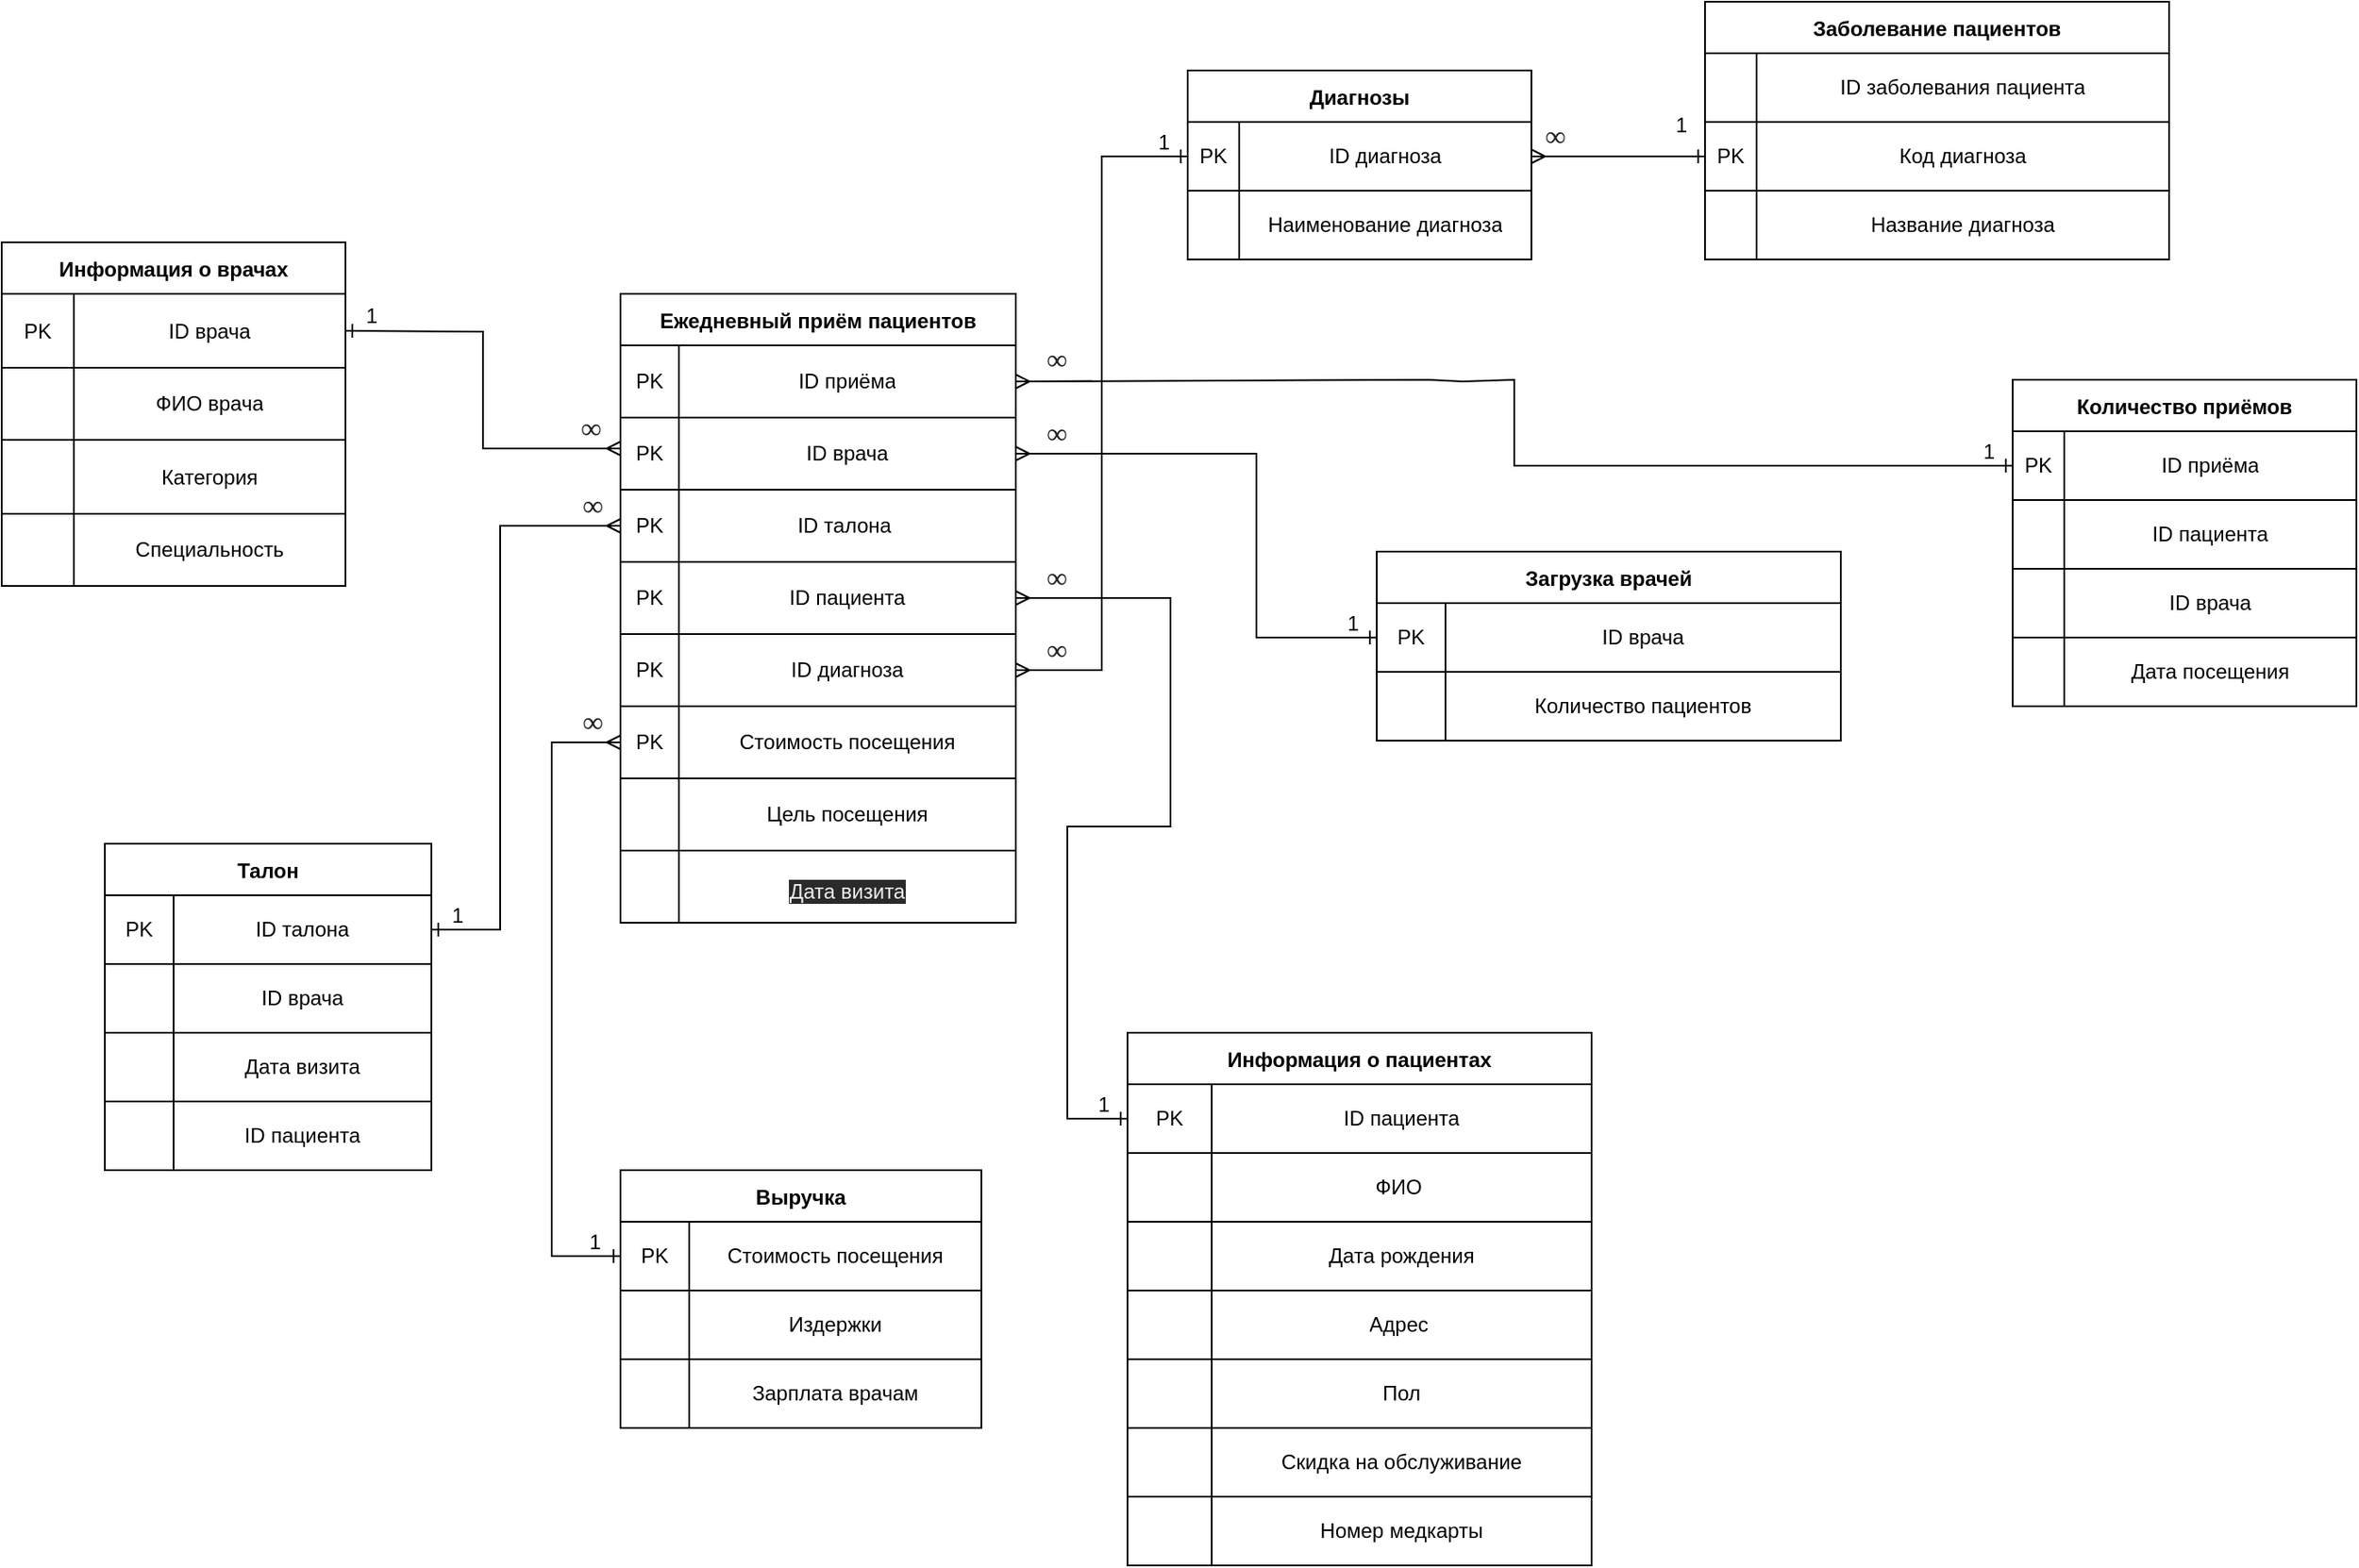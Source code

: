 <mxfile version="20.5.1" type="device"><diagram id="HoTI5J-wvaJgoBWVve1I" name="Страница 1"><mxGraphModel dx="1497" dy="836" grid="1" gridSize="10" guides="1" tooltips="1" connect="1" arrows="1" fold="1" page="1" pageScale="1" pageWidth="827" pageHeight="1169" math="0" shadow="0"><root><mxCell id="0"/><mxCell id="1" parent="0"/><mxCell id="4N235jJzjIr9p1TVI1IS-1" value="Информация о врачах" style="shape=table;startSize=30;container=1;collapsible=0;childLayout=tableLayout;fontStyle=1;align=center;" parent="1" vertex="1"><mxGeometry x="250" y="220" width="200" height="200" as="geometry"/></mxCell><mxCell id="4N235jJzjIr9p1TVI1IS-6" value="" style="shape=tableRow;horizontal=0;startSize=0;swimlaneHead=0;swimlaneBody=0;top=0;left=0;bottom=0;right=0;collapsible=0;dropTarget=0;fillColor=none;points=[[0,0.5],[1,0.5]];portConstraint=eastwest;" parent="4N235jJzjIr9p1TVI1IS-1" vertex="1"><mxGeometry y="30" width="200" height="43" as="geometry"/></mxCell><mxCell id="_7-u54deFFS_80GEuKi6-18" value="PK" style="shape=partialRectangle;html=1;whiteSpace=wrap;connectable=0;fillColor=none;top=0;left=0;bottom=0;right=0;overflow=hidden;" vertex="1" parent="4N235jJzjIr9p1TVI1IS-6"><mxGeometry width="42" height="43" as="geometry"><mxRectangle width="42" height="43" as="alternateBounds"/></mxGeometry></mxCell><mxCell id="4N235jJzjIr9p1TVI1IS-8" value="ID врача" style="shape=partialRectangle;html=1;whiteSpace=wrap;connectable=0;fillColor=none;top=0;left=0;bottom=0;right=0;overflow=hidden;" parent="4N235jJzjIr9p1TVI1IS-6" vertex="1"><mxGeometry x="42" width="158" height="43" as="geometry"><mxRectangle width="158" height="43" as="alternateBounds"/></mxGeometry></mxCell><mxCell id="4N235jJzjIr9p1TVI1IS-10" value="" style="shape=tableRow;horizontal=0;startSize=0;swimlaneHead=0;swimlaneBody=0;top=0;left=0;bottom=0;right=0;collapsible=0;dropTarget=0;fillColor=none;points=[[0,0.5],[1,0.5]];portConstraint=eastwest;" parent="4N235jJzjIr9p1TVI1IS-1" vertex="1"><mxGeometry y="73" width="200" height="42" as="geometry"/></mxCell><mxCell id="_7-u54deFFS_80GEuKi6-19" style="shape=partialRectangle;html=1;whiteSpace=wrap;connectable=0;fillColor=none;top=0;left=0;bottom=0;right=0;overflow=hidden;" vertex="1" parent="4N235jJzjIr9p1TVI1IS-10"><mxGeometry width="42" height="42" as="geometry"><mxRectangle width="42" height="42" as="alternateBounds"/></mxGeometry></mxCell><mxCell id="4N235jJzjIr9p1TVI1IS-12" value="ФИО врача" style="shape=partialRectangle;html=1;whiteSpace=wrap;connectable=0;fillColor=none;top=0;left=0;bottom=0;right=0;overflow=hidden;" parent="4N235jJzjIr9p1TVI1IS-10" vertex="1"><mxGeometry x="42" width="158" height="42" as="geometry"><mxRectangle width="158" height="42" as="alternateBounds"/></mxGeometry></mxCell><mxCell id="4N235jJzjIr9p1TVI1IS-14" style="shape=tableRow;horizontal=0;startSize=0;swimlaneHead=0;swimlaneBody=0;top=0;left=0;bottom=0;right=0;collapsible=0;dropTarget=0;fillColor=none;points=[[0,0.5],[1,0.5]];portConstraint=eastwest;" parent="4N235jJzjIr9p1TVI1IS-1" vertex="1"><mxGeometry y="115" width="200" height="43" as="geometry"/></mxCell><mxCell id="_7-u54deFFS_80GEuKi6-20" style="shape=partialRectangle;html=1;whiteSpace=wrap;connectable=0;fillColor=none;top=0;left=0;bottom=0;right=0;overflow=hidden;" vertex="1" parent="4N235jJzjIr9p1TVI1IS-14"><mxGeometry width="42" height="43" as="geometry"><mxRectangle width="42" height="43" as="alternateBounds"/></mxGeometry></mxCell><mxCell id="4N235jJzjIr9p1TVI1IS-16" value="Категория" style="shape=partialRectangle;html=1;whiteSpace=wrap;connectable=0;fillColor=none;top=0;left=0;bottom=0;right=0;overflow=hidden;" parent="4N235jJzjIr9p1TVI1IS-14" vertex="1"><mxGeometry x="42" width="158" height="43" as="geometry"><mxRectangle width="158" height="43" as="alternateBounds"/></mxGeometry></mxCell><mxCell id="4N235jJzjIr9p1TVI1IS-18" style="shape=tableRow;horizontal=0;startSize=0;swimlaneHead=0;swimlaneBody=0;top=0;left=0;bottom=0;right=0;collapsible=0;dropTarget=0;fillColor=none;points=[[0,0.5],[1,0.5]];portConstraint=eastwest;" parent="4N235jJzjIr9p1TVI1IS-1" vertex="1"><mxGeometry y="158" width="200" height="42" as="geometry"/></mxCell><mxCell id="_7-u54deFFS_80GEuKi6-21" style="shape=partialRectangle;html=1;whiteSpace=wrap;connectable=0;fillColor=none;top=0;left=0;bottom=0;right=0;overflow=hidden;" vertex="1" parent="4N235jJzjIr9p1TVI1IS-18"><mxGeometry width="42" height="42" as="geometry"><mxRectangle width="42" height="42" as="alternateBounds"/></mxGeometry></mxCell><mxCell id="4N235jJzjIr9p1TVI1IS-20" value="Специальность" style="shape=partialRectangle;html=1;whiteSpace=wrap;connectable=0;fillColor=none;top=0;left=0;bottom=0;right=0;overflow=hidden;" parent="4N235jJzjIr9p1TVI1IS-18" vertex="1"><mxGeometry x="42" width="158" height="42" as="geometry"><mxRectangle width="158" height="42" as="alternateBounds"/></mxGeometry></mxCell><mxCell id="4N235jJzjIr9p1TVI1IS-22" value="Информация о пациентах" style="shape=table;startSize=30;container=1;collapsible=0;childLayout=tableLayout;fontStyle=1;align=center;" parent="1" vertex="1"><mxGeometry x="905" y="680" width="270" height="310" as="geometry"/></mxCell><mxCell id="4N235jJzjIr9p1TVI1IS-26" value="" style="shape=tableRow;horizontal=0;startSize=0;swimlaneHead=0;swimlaneBody=0;top=0;left=0;bottom=0;right=0;collapsible=0;dropTarget=0;fillColor=none;points=[[0,0.5],[1,0.5]];portConstraint=eastwest;" parent="4N235jJzjIr9p1TVI1IS-22" vertex="1"><mxGeometry y="30" width="270" height="40" as="geometry"/></mxCell><mxCell id="_7-u54deFFS_80GEuKi6-22" value="PK" style="shape=partialRectangle;html=1;whiteSpace=wrap;connectable=0;fillColor=none;top=0;left=0;bottom=0;right=0;overflow=hidden;" vertex="1" parent="4N235jJzjIr9p1TVI1IS-26"><mxGeometry width="49" height="40" as="geometry"><mxRectangle width="49" height="40" as="alternateBounds"/></mxGeometry></mxCell><mxCell id="4N235jJzjIr9p1TVI1IS-28" value="ID пациента" style="shape=partialRectangle;html=1;whiteSpace=wrap;connectable=0;fillColor=none;top=0;left=0;bottom=0;right=0;overflow=hidden;" parent="4N235jJzjIr9p1TVI1IS-26" vertex="1"><mxGeometry x="49" width="221" height="40" as="geometry"><mxRectangle width="221" height="40" as="alternateBounds"/></mxGeometry></mxCell><mxCell id="4N235jJzjIr9p1TVI1IS-29" value="" style="shape=tableRow;horizontal=0;startSize=0;swimlaneHead=0;swimlaneBody=0;top=0;left=0;bottom=0;right=0;collapsible=0;dropTarget=0;fillColor=none;points=[[0,0.5],[1,0.5]];portConstraint=eastwest;" parent="4N235jJzjIr9p1TVI1IS-22" vertex="1"><mxGeometry y="70" width="270" height="40" as="geometry"/></mxCell><mxCell id="_7-u54deFFS_80GEuKi6-23" style="shape=partialRectangle;html=1;whiteSpace=wrap;connectable=0;fillColor=none;top=0;left=0;bottom=0;right=0;overflow=hidden;" vertex="1" parent="4N235jJzjIr9p1TVI1IS-29"><mxGeometry width="49" height="40" as="geometry"><mxRectangle width="49" height="40" as="alternateBounds"/></mxGeometry></mxCell><mxCell id="4N235jJzjIr9p1TVI1IS-31" value="ФИО&amp;nbsp;" style="shape=partialRectangle;html=1;whiteSpace=wrap;connectable=0;fillColor=none;top=0;left=0;bottom=0;right=0;overflow=hidden;" parent="4N235jJzjIr9p1TVI1IS-29" vertex="1"><mxGeometry x="49" width="221" height="40" as="geometry"><mxRectangle width="221" height="40" as="alternateBounds"/></mxGeometry></mxCell><mxCell id="4N235jJzjIr9p1TVI1IS-32" style="shape=tableRow;horizontal=0;startSize=0;swimlaneHead=0;swimlaneBody=0;top=0;left=0;bottom=0;right=0;collapsible=0;dropTarget=0;fillColor=none;points=[[0,0.5],[1,0.5]];portConstraint=eastwest;" parent="4N235jJzjIr9p1TVI1IS-22" vertex="1"><mxGeometry y="110" width="270" height="40" as="geometry"/></mxCell><mxCell id="_7-u54deFFS_80GEuKi6-24" style="shape=partialRectangle;html=1;whiteSpace=wrap;connectable=0;fillColor=none;top=0;left=0;bottom=0;right=0;overflow=hidden;" vertex="1" parent="4N235jJzjIr9p1TVI1IS-32"><mxGeometry width="49" height="40" as="geometry"><mxRectangle width="49" height="40" as="alternateBounds"/></mxGeometry></mxCell><mxCell id="4N235jJzjIr9p1TVI1IS-34" value="Дата рождения" style="shape=partialRectangle;html=1;whiteSpace=wrap;connectable=0;fillColor=none;top=0;left=0;bottom=0;right=0;overflow=hidden;" parent="4N235jJzjIr9p1TVI1IS-32" vertex="1"><mxGeometry x="49" width="221" height="40" as="geometry"><mxRectangle width="221" height="40" as="alternateBounds"/></mxGeometry></mxCell><mxCell id="4N235jJzjIr9p1TVI1IS-35" style="shape=tableRow;horizontal=0;startSize=0;swimlaneHead=0;swimlaneBody=0;top=0;left=0;bottom=0;right=0;collapsible=0;dropTarget=0;fillColor=none;points=[[0,0.5],[1,0.5]];portConstraint=eastwest;" parent="4N235jJzjIr9p1TVI1IS-22" vertex="1"><mxGeometry y="150" width="270" height="40" as="geometry"/></mxCell><mxCell id="_7-u54deFFS_80GEuKi6-25" style="shape=partialRectangle;html=1;whiteSpace=wrap;connectable=0;fillColor=none;top=0;left=0;bottom=0;right=0;overflow=hidden;" vertex="1" parent="4N235jJzjIr9p1TVI1IS-35"><mxGeometry width="49" height="40" as="geometry"><mxRectangle width="49" height="40" as="alternateBounds"/></mxGeometry></mxCell><mxCell id="4N235jJzjIr9p1TVI1IS-37" value="Адрес&amp;nbsp;" style="shape=partialRectangle;html=1;whiteSpace=wrap;connectable=0;fillColor=none;top=0;left=0;bottom=0;right=0;overflow=hidden;" parent="4N235jJzjIr9p1TVI1IS-35" vertex="1"><mxGeometry x="49" width="221" height="40" as="geometry"><mxRectangle width="221" height="40" as="alternateBounds"/></mxGeometry></mxCell><mxCell id="4N235jJzjIr9p1TVI1IS-54" style="shape=tableRow;horizontal=0;startSize=0;swimlaneHead=0;swimlaneBody=0;top=0;left=0;bottom=0;right=0;collapsible=0;dropTarget=0;fillColor=none;points=[[0,0.5],[1,0.5]];portConstraint=eastwest;" parent="4N235jJzjIr9p1TVI1IS-22" vertex="1"><mxGeometry y="190" width="270" height="40" as="geometry"/></mxCell><mxCell id="_7-u54deFFS_80GEuKi6-26" style="shape=partialRectangle;html=1;whiteSpace=wrap;connectable=0;fillColor=none;top=0;left=0;bottom=0;right=0;overflow=hidden;" vertex="1" parent="4N235jJzjIr9p1TVI1IS-54"><mxGeometry width="49" height="40" as="geometry"><mxRectangle width="49" height="40" as="alternateBounds"/></mxGeometry></mxCell><mxCell id="4N235jJzjIr9p1TVI1IS-56" value="Пол" style="shape=partialRectangle;html=1;whiteSpace=wrap;connectable=0;fillColor=none;top=0;left=0;bottom=0;right=0;overflow=hidden;" parent="4N235jJzjIr9p1TVI1IS-54" vertex="1"><mxGeometry x="49" width="221" height="40" as="geometry"><mxRectangle width="221" height="40" as="alternateBounds"/></mxGeometry></mxCell><mxCell id="4N235jJzjIr9p1TVI1IS-57" style="shape=tableRow;horizontal=0;startSize=0;swimlaneHead=0;swimlaneBody=0;top=0;left=0;bottom=0;right=0;collapsible=0;dropTarget=0;fillColor=none;points=[[0,0.5],[1,0.5]];portConstraint=eastwest;" parent="4N235jJzjIr9p1TVI1IS-22" vertex="1"><mxGeometry y="230" width="270" height="40" as="geometry"/></mxCell><mxCell id="_7-u54deFFS_80GEuKi6-27" style="shape=partialRectangle;html=1;whiteSpace=wrap;connectable=0;fillColor=none;top=0;left=0;bottom=0;right=0;overflow=hidden;" vertex="1" parent="4N235jJzjIr9p1TVI1IS-57"><mxGeometry width="49" height="40" as="geometry"><mxRectangle width="49" height="40" as="alternateBounds"/></mxGeometry></mxCell><mxCell id="4N235jJzjIr9p1TVI1IS-59" value="Скидка на обслуживание" style="shape=partialRectangle;html=1;whiteSpace=wrap;connectable=0;fillColor=none;top=0;left=0;bottom=0;right=0;overflow=hidden;" parent="4N235jJzjIr9p1TVI1IS-57" vertex="1"><mxGeometry x="49" width="221" height="40" as="geometry"><mxRectangle width="221" height="40" as="alternateBounds"/></mxGeometry></mxCell><mxCell id="4N235jJzjIr9p1TVI1IS-60" style="shape=tableRow;horizontal=0;startSize=0;swimlaneHead=0;swimlaneBody=0;top=0;left=0;bottom=0;right=0;collapsible=0;dropTarget=0;fillColor=none;points=[[0,0.5],[1,0.5]];portConstraint=eastwest;" parent="4N235jJzjIr9p1TVI1IS-22" vertex="1"><mxGeometry y="270" width="270" height="40" as="geometry"/></mxCell><mxCell id="_7-u54deFFS_80GEuKi6-28" style="shape=partialRectangle;html=1;whiteSpace=wrap;connectable=0;fillColor=none;top=0;left=0;bottom=0;right=0;overflow=hidden;" vertex="1" parent="4N235jJzjIr9p1TVI1IS-60"><mxGeometry width="49" height="40" as="geometry"><mxRectangle width="49" height="40" as="alternateBounds"/></mxGeometry></mxCell><mxCell id="4N235jJzjIr9p1TVI1IS-62" value="Номер медкарты" style="shape=partialRectangle;html=1;whiteSpace=wrap;connectable=0;fillColor=none;top=0;left=0;bottom=0;right=0;overflow=hidden;" parent="4N235jJzjIr9p1TVI1IS-60" vertex="1"><mxGeometry x="49" width="221" height="40" as="geometry"><mxRectangle width="221" height="40" as="alternateBounds"/></mxGeometry></mxCell><mxCell id="4N235jJzjIr9p1TVI1IS-38" value="Ежедневный приём пациентов" style="shape=table;startSize=30;container=1;collapsible=0;childLayout=tableLayout;fontStyle=1;align=center;" parent="1" vertex="1"><mxGeometry x="610" y="250" width="230" height="366" as="geometry"/></mxCell><mxCell id="4N235jJzjIr9p1TVI1IS-42" value="" style="shape=tableRow;horizontal=0;startSize=0;swimlaneHead=0;swimlaneBody=0;top=0;left=0;bottom=0;right=0;collapsible=0;dropTarget=0;fillColor=none;points=[[0,0.5],[1,0.5]];portConstraint=eastwest;" parent="4N235jJzjIr9p1TVI1IS-38" vertex="1"><mxGeometry y="30" width="230" height="42" as="geometry"/></mxCell><mxCell id="_7-u54deFFS_80GEuKi6-76" value="PK" style="shape=partialRectangle;html=1;whiteSpace=wrap;connectable=0;fillColor=none;top=0;left=0;bottom=0;right=0;overflow=hidden;" vertex="1" parent="4N235jJzjIr9p1TVI1IS-42"><mxGeometry width="34" height="42" as="geometry"><mxRectangle width="34" height="42" as="alternateBounds"/></mxGeometry></mxCell><mxCell id="4N235jJzjIr9p1TVI1IS-44" value="ID приёма" style="shape=partialRectangle;html=1;whiteSpace=wrap;connectable=0;fillColor=none;top=0;left=0;bottom=0;right=0;overflow=hidden;" parent="4N235jJzjIr9p1TVI1IS-42" vertex="1"><mxGeometry x="34" width="196" height="42" as="geometry"><mxRectangle width="196" height="42" as="alternateBounds"/></mxGeometry></mxCell><mxCell id="4N235jJzjIr9p1TVI1IS-45" value="" style="shape=tableRow;horizontal=0;startSize=0;swimlaneHead=0;swimlaneBody=0;top=0;left=0;bottom=0;right=0;collapsible=0;dropTarget=0;fillColor=none;points=[[0,0.5],[1,0.5]];portConstraint=eastwest;" parent="4N235jJzjIr9p1TVI1IS-38" vertex="1"><mxGeometry y="72" width="230" height="42" as="geometry"/></mxCell><mxCell id="_7-u54deFFS_80GEuKi6-77" value="PK" style="shape=partialRectangle;html=1;whiteSpace=wrap;connectable=0;fillColor=none;top=0;left=0;bottom=0;right=0;overflow=hidden;" vertex="1" parent="4N235jJzjIr9p1TVI1IS-45"><mxGeometry width="34" height="42" as="geometry"><mxRectangle width="34" height="42" as="alternateBounds"/></mxGeometry></mxCell><mxCell id="4N235jJzjIr9p1TVI1IS-47" value="ID врача" style="shape=partialRectangle;html=1;whiteSpace=wrap;connectable=0;fillColor=none;top=0;left=0;bottom=0;right=0;overflow=hidden;" parent="4N235jJzjIr9p1TVI1IS-45" vertex="1"><mxGeometry x="34" width="196" height="42" as="geometry"><mxRectangle width="196" height="42" as="alternateBounds"/></mxGeometry></mxCell><mxCell id="_7-u54deFFS_80GEuKi6-42" style="shape=tableRow;horizontal=0;startSize=0;swimlaneHead=0;swimlaneBody=0;top=0;left=0;bottom=0;right=0;collapsible=0;dropTarget=0;fillColor=none;points=[[0,0.5],[1,0.5]];portConstraint=eastwest;" vertex="1" parent="4N235jJzjIr9p1TVI1IS-38"><mxGeometry y="114" width="230" height="42" as="geometry"/></mxCell><mxCell id="_7-u54deFFS_80GEuKi6-78" value="PK" style="shape=partialRectangle;html=1;whiteSpace=wrap;connectable=0;fillColor=none;top=0;left=0;bottom=0;right=0;overflow=hidden;" vertex="1" parent="_7-u54deFFS_80GEuKi6-42"><mxGeometry width="34" height="42" as="geometry"><mxRectangle width="34" height="42" as="alternateBounds"/></mxGeometry></mxCell><mxCell id="_7-u54deFFS_80GEuKi6-43" value="ID талона&amp;nbsp;" style="shape=partialRectangle;html=1;whiteSpace=wrap;connectable=0;fillColor=none;top=0;left=0;bottom=0;right=0;overflow=hidden;" vertex="1" parent="_7-u54deFFS_80GEuKi6-42"><mxGeometry x="34" width="196" height="42" as="geometry"><mxRectangle width="196" height="42" as="alternateBounds"/></mxGeometry></mxCell><mxCell id="_7-u54deFFS_80GEuKi6-40" style="shape=tableRow;horizontal=0;startSize=0;swimlaneHead=0;swimlaneBody=0;top=0;left=0;bottom=0;right=0;collapsible=0;dropTarget=0;fillColor=none;points=[[0,0.5],[1,0.5]];portConstraint=eastwest;" vertex="1" parent="4N235jJzjIr9p1TVI1IS-38"><mxGeometry y="156" width="230" height="42" as="geometry"/></mxCell><mxCell id="_7-u54deFFS_80GEuKi6-79" value="PK" style="shape=partialRectangle;html=1;whiteSpace=wrap;connectable=0;fillColor=none;top=0;left=0;bottom=0;right=0;overflow=hidden;" vertex="1" parent="_7-u54deFFS_80GEuKi6-40"><mxGeometry width="34" height="42" as="geometry"><mxRectangle width="34" height="42" as="alternateBounds"/></mxGeometry></mxCell><mxCell id="_7-u54deFFS_80GEuKi6-41" value="ID пациента" style="shape=partialRectangle;html=1;whiteSpace=wrap;connectable=0;fillColor=none;top=0;left=0;bottom=0;right=0;overflow=hidden;" vertex="1" parent="_7-u54deFFS_80GEuKi6-40"><mxGeometry x="34" width="196" height="42" as="geometry"><mxRectangle width="196" height="42" as="alternateBounds"/></mxGeometry></mxCell><mxCell id="4N235jJzjIr9p1TVI1IS-48" style="shape=tableRow;horizontal=0;startSize=0;swimlaneHead=0;swimlaneBody=0;top=0;left=0;bottom=0;right=0;collapsible=0;dropTarget=0;fillColor=none;points=[[0,0.5],[1,0.5]];portConstraint=eastwest;" parent="4N235jJzjIr9p1TVI1IS-38" vertex="1"><mxGeometry y="198" width="230" height="42" as="geometry"/></mxCell><mxCell id="_7-u54deFFS_80GEuKi6-80" value="PK" style="shape=partialRectangle;html=1;whiteSpace=wrap;connectable=0;fillColor=none;top=0;left=0;bottom=0;right=0;overflow=hidden;" vertex="1" parent="4N235jJzjIr9p1TVI1IS-48"><mxGeometry width="34" height="42" as="geometry"><mxRectangle width="34" height="42" as="alternateBounds"/></mxGeometry></mxCell><mxCell id="4N235jJzjIr9p1TVI1IS-50" value="ID диагноза" style="shape=partialRectangle;html=1;whiteSpace=wrap;connectable=0;fillColor=none;top=0;left=0;bottom=0;right=0;overflow=hidden;" parent="4N235jJzjIr9p1TVI1IS-48" vertex="1"><mxGeometry x="34" width="196" height="42" as="geometry"><mxRectangle width="196" height="42" as="alternateBounds"/></mxGeometry></mxCell><mxCell id="4N235jJzjIr9p1TVI1IS-51" style="shape=tableRow;horizontal=0;startSize=0;swimlaneHead=0;swimlaneBody=0;top=0;left=0;bottom=0;right=0;collapsible=0;dropTarget=0;fillColor=none;points=[[0,0.5],[1,0.5]];portConstraint=eastwest;" parent="4N235jJzjIr9p1TVI1IS-38" vertex="1"><mxGeometry y="240" width="230" height="42" as="geometry"/></mxCell><mxCell id="_7-u54deFFS_80GEuKi6-81" value="PK" style="shape=partialRectangle;html=1;whiteSpace=wrap;connectable=0;fillColor=none;top=0;left=0;bottom=0;right=0;overflow=hidden;" vertex="1" parent="4N235jJzjIr9p1TVI1IS-51"><mxGeometry width="34" height="42" as="geometry"><mxRectangle width="34" height="42" as="alternateBounds"/></mxGeometry></mxCell><mxCell id="4N235jJzjIr9p1TVI1IS-53" value="Стоимость посещения" style="shape=partialRectangle;html=1;whiteSpace=wrap;connectable=0;fillColor=none;top=0;left=0;bottom=0;right=0;overflow=hidden;" parent="4N235jJzjIr9p1TVI1IS-51" vertex="1"><mxGeometry x="34" width="196" height="42" as="geometry"><mxRectangle width="196" height="42" as="alternateBounds"/></mxGeometry></mxCell><mxCell id="4N235jJzjIr9p1TVI1IS-66" style="shape=tableRow;horizontal=0;startSize=0;swimlaneHead=0;swimlaneBody=0;top=0;left=0;bottom=0;right=0;collapsible=0;dropTarget=0;fillColor=none;points=[[0,0.5],[1,0.5]];portConstraint=eastwest;" parent="4N235jJzjIr9p1TVI1IS-38" vertex="1"><mxGeometry y="282" width="230" height="42" as="geometry"/></mxCell><mxCell id="_7-u54deFFS_80GEuKi6-82" style="shape=partialRectangle;html=1;whiteSpace=wrap;connectable=0;fillColor=none;top=0;left=0;bottom=0;right=0;overflow=hidden;" vertex="1" parent="4N235jJzjIr9p1TVI1IS-66"><mxGeometry width="34" height="42" as="geometry"><mxRectangle width="34" height="42" as="alternateBounds"/></mxGeometry></mxCell><mxCell id="4N235jJzjIr9p1TVI1IS-68" value="Цель посещения" style="shape=partialRectangle;html=1;whiteSpace=wrap;connectable=0;fillColor=none;top=0;left=0;bottom=0;right=0;overflow=hidden;" parent="4N235jJzjIr9p1TVI1IS-66" vertex="1"><mxGeometry x="34" width="196" height="42" as="geometry"><mxRectangle width="196" height="42" as="alternateBounds"/></mxGeometry></mxCell><mxCell id="_7-u54deFFS_80GEuKi6-44" style="shape=tableRow;horizontal=0;startSize=0;swimlaneHead=0;swimlaneBody=0;top=0;left=0;bottom=0;right=0;collapsible=0;dropTarget=0;fillColor=none;points=[[0,0.5],[1,0.5]];portConstraint=eastwest;" vertex="1" parent="4N235jJzjIr9p1TVI1IS-38"><mxGeometry y="324" width="230" height="42" as="geometry"/></mxCell><mxCell id="_7-u54deFFS_80GEuKi6-83" style="shape=partialRectangle;html=1;whiteSpace=wrap;connectable=0;fillColor=none;top=0;left=0;bottom=0;right=0;overflow=hidden;" vertex="1" parent="_7-u54deFFS_80GEuKi6-44"><mxGeometry width="34" height="42" as="geometry"><mxRectangle width="34" height="42" as="alternateBounds"/></mxGeometry></mxCell><mxCell id="_7-u54deFFS_80GEuKi6-45" value="&#10;&lt;span style=&quot;color: rgb(240, 240, 240); font-family: Helvetica; font-size: 12px; font-style: normal; font-variant-ligatures: normal; font-variant-caps: normal; font-weight: 400; letter-spacing: normal; orphans: 2; text-align: center; text-indent: 0px; text-transform: none; widows: 2; word-spacing: 0px; -webkit-text-stroke-width: 0px; background-color: rgb(42, 42, 42); text-decoration-thickness: initial; text-decoration-style: initial; text-decoration-color: initial; float: none; display: inline !important;&quot;&gt;Дата визита&lt;/span&gt;&#10;&#10;" style="shape=partialRectangle;html=1;whiteSpace=wrap;connectable=0;fillColor=none;top=0;left=0;bottom=0;right=0;overflow=hidden;" vertex="1" parent="_7-u54deFFS_80GEuKi6-44"><mxGeometry x="34" width="196" height="42" as="geometry"><mxRectangle width="196" height="42" as="alternateBounds"/></mxGeometry></mxCell><mxCell id="-7LDrRSIxH7CyGjDh9B9-1" value="Диагнозы" style="shape=table;startSize=30;container=1;collapsible=0;childLayout=tableLayout;fontStyle=1;align=center;" parent="1" vertex="1"><mxGeometry x="940" y="120" width="200" height="110" as="geometry"/></mxCell><mxCell id="-7LDrRSIxH7CyGjDh9B9-5" value="" style="shape=tableRow;horizontal=0;startSize=0;swimlaneHead=0;swimlaneBody=0;top=0;left=0;bottom=0;right=0;collapsible=0;dropTarget=0;fillColor=none;points=[[0,0.5],[1,0.5]];portConstraint=eastwest;" parent="-7LDrRSIxH7CyGjDh9B9-1" vertex="1"><mxGeometry y="30" width="200" height="40" as="geometry"/></mxCell><mxCell id="_7-u54deFFS_80GEuKi6-73" value="PK" style="shape=partialRectangle;html=1;whiteSpace=wrap;connectable=0;fillColor=none;top=0;left=0;bottom=0;right=0;overflow=hidden;" vertex="1" parent="-7LDrRSIxH7CyGjDh9B9-5"><mxGeometry width="30" height="40" as="geometry"><mxRectangle width="30" height="40" as="alternateBounds"/></mxGeometry></mxCell><mxCell id="-7LDrRSIxH7CyGjDh9B9-7" value="ID диагноза" style="shape=partialRectangle;html=1;whiteSpace=wrap;connectable=0;fillColor=none;top=0;left=0;bottom=0;right=0;overflow=hidden;" parent="-7LDrRSIxH7CyGjDh9B9-5" vertex="1"><mxGeometry x="30" width="170" height="40" as="geometry"><mxRectangle width="170" height="40" as="alternateBounds"/></mxGeometry></mxCell><mxCell id="-7LDrRSIxH7CyGjDh9B9-8" value="" style="shape=tableRow;horizontal=0;startSize=0;swimlaneHead=0;swimlaneBody=0;top=0;left=0;bottom=0;right=0;collapsible=0;dropTarget=0;fillColor=none;points=[[0,0.5],[1,0.5]];portConstraint=eastwest;" parent="-7LDrRSIxH7CyGjDh9B9-1" vertex="1"><mxGeometry y="70" width="200" height="40" as="geometry"/></mxCell><mxCell id="_7-u54deFFS_80GEuKi6-74" style="shape=partialRectangle;html=1;whiteSpace=wrap;connectable=0;fillColor=none;top=0;left=0;bottom=0;right=0;overflow=hidden;" vertex="1" parent="-7LDrRSIxH7CyGjDh9B9-8"><mxGeometry width="30" height="40" as="geometry"><mxRectangle width="30" height="40" as="alternateBounds"/></mxGeometry></mxCell><mxCell id="-7LDrRSIxH7CyGjDh9B9-10" value="Наименование диагноза" style="shape=partialRectangle;html=1;whiteSpace=wrap;connectable=0;fillColor=none;top=0;left=0;bottom=0;right=0;overflow=hidden;" parent="-7LDrRSIxH7CyGjDh9B9-8" vertex="1"><mxGeometry x="30" width="170" height="40" as="geometry"><mxRectangle width="170" height="40" as="alternateBounds"/></mxGeometry></mxCell><mxCell id="8MzL7UBjmv_dSLGJNCSL-27" value="Загрузка врачей" style="shape=table;startSize=30;container=1;collapsible=0;childLayout=tableLayout;fontStyle=1;align=center;" parent="1" vertex="1"><mxGeometry x="1050" y="400" width="270" height="110" as="geometry"/></mxCell><mxCell id="8MzL7UBjmv_dSLGJNCSL-31" value="" style="shape=tableRow;horizontal=0;startSize=0;swimlaneHead=0;swimlaneBody=0;top=0;left=0;bottom=0;right=0;collapsible=0;dropTarget=0;fillColor=none;points=[[0,0.5],[1,0.5]];portConstraint=eastwest;" parent="8MzL7UBjmv_dSLGJNCSL-27" vertex="1"><mxGeometry y="30" width="270" height="40" as="geometry"/></mxCell><mxCell id="_7-u54deFFS_80GEuKi6-65" value="PK" style="shape=partialRectangle;html=1;whiteSpace=wrap;connectable=0;fillColor=none;top=0;left=0;bottom=0;right=0;overflow=hidden;" vertex="1" parent="8MzL7UBjmv_dSLGJNCSL-31"><mxGeometry width="40" height="40" as="geometry"><mxRectangle width="40" height="40" as="alternateBounds"/></mxGeometry></mxCell><mxCell id="8MzL7UBjmv_dSLGJNCSL-33" value="ID врача" style="shape=partialRectangle;html=1;whiteSpace=wrap;connectable=0;fillColor=none;top=0;left=0;bottom=0;right=0;overflow=hidden;" parent="8MzL7UBjmv_dSLGJNCSL-31" vertex="1"><mxGeometry x="40" width="230" height="40" as="geometry"><mxRectangle width="230" height="40" as="alternateBounds"/></mxGeometry></mxCell><mxCell id="8MzL7UBjmv_dSLGJNCSL-34" value="" style="shape=tableRow;horizontal=0;startSize=0;swimlaneHead=0;swimlaneBody=0;top=0;left=0;bottom=0;right=0;collapsible=0;dropTarget=0;fillColor=none;points=[[0,0.5],[1,0.5]];portConstraint=eastwest;" parent="8MzL7UBjmv_dSLGJNCSL-27" vertex="1"><mxGeometry y="70" width="270" height="40" as="geometry"/></mxCell><mxCell id="_7-u54deFFS_80GEuKi6-66" style="shape=partialRectangle;html=1;whiteSpace=wrap;connectable=0;fillColor=none;top=0;left=0;bottom=0;right=0;overflow=hidden;" vertex="1" parent="8MzL7UBjmv_dSLGJNCSL-34"><mxGeometry width="40" height="40" as="geometry"><mxRectangle width="40" height="40" as="alternateBounds"/></mxGeometry></mxCell><mxCell id="8MzL7UBjmv_dSLGJNCSL-36" value="Количество пациентов" style="shape=partialRectangle;html=1;whiteSpace=wrap;connectable=0;fillColor=none;top=0;left=0;bottom=0;right=0;overflow=hidden;" parent="8MzL7UBjmv_dSLGJNCSL-34" vertex="1"><mxGeometry x="40" width="230" height="40" as="geometry"><mxRectangle width="230" height="40" as="alternateBounds"/></mxGeometry></mxCell><mxCell id="8MzL7UBjmv_dSLGJNCSL-46" value="Выручка" style="shape=table;startSize=30;container=1;collapsible=0;childLayout=tableLayout;fontStyle=1;align=center;" parent="1" vertex="1"><mxGeometry x="610" y="760" width="210" height="150" as="geometry"/></mxCell><mxCell id="8MzL7UBjmv_dSLGJNCSL-50" value="" style="shape=tableRow;horizontal=0;startSize=0;swimlaneHead=0;swimlaneBody=0;top=0;left=0;bottom=0;right=0;collapsible=0;dropTarget=0;fillColor=none;points=[[0,0.5],[1,0.5]];portConstraint=eastwest;" parent="8MzL7UBjmv_dSLGJNCSL-46" vertex="1"><mxGeometry y="30" width="210" height="40" as="geometry"/></mxCell><mxCell id="_7-u54deFFS_80GEuKi6-59" value="PK" style="shape=partialRectangle;html=1;whiteSpace=wrap;connectable=0;fillColor=none;top=0;left=0;bottom=0;right=0;overflow=hidden;" vertex="1" parent="8MzL7UBjmv_dSLGJNCSL-50"><mxGeometry width="40" height="40" as="geometry"><mxRectangle width="40" height="40" as="alternateBounds"/></mxGeometry></mxCell><mxCell id="8MzL7UBjmv_dSLGJNCSL-52" value="Стоимость посещения" style="shape=partialRectangle;html=1;whiteSpace=wrap;connectable=0;fillColor=none;top=0;left=0;bottom=0;right=0;overflow=hidden;" parent="8MzL7UBjmv_dSLGJNCSL-50" vertex="1"><mxGeometry x="40" width="170" height="40" as="geometry"><mxRectangle width="170" height="40" as="alternateBounds"/></mxGeometry></mxCell><mxCell id="8MzL7UBjmv_dSLGJNCSL-53" value="" style="shape=tableRow;horizontal=0;startSize=0;swimlaneHead=0;swimlaneBody=0;top=0;left=0;bottom=0;right=0;collapsible=0;dropTarget=0;fillColor=none;points=[[0,0.5],[1,0.5]];portConstraint=eastwest;" parent="8MzL7UBjmv_dSLGJNCSL-46" vertex="1"><mxGeometry y="70" width="210" height="40" as="geometry"/></mxCell><mxCell id="_7-u54deFFS_80GEuKi6-60" style="shape=partialRectangle;html=1;whiteSpace=wrap;connectable=0;fillColor=none;top=0;left=0;bottom=0;right=0;overflow=hidden;" vertex="1" parent="8MzL7UBjmv_dSLGJNCSL-53"><mxGeometry width="40" height="40" as="geometry"><mxRectangle width="40" height="40" as="alternateBounds"/></mxGeometry></mxCell><mxCell id="8MzL7UBjmv_dSLGJNCSL-55" value="Издержки" style="shape=partialRectangle;html=1;whiteSpace=wrap;connectable=0;fillColor=none;top=0;left=0;bottom=0;right=0;overflow=hidden;" parent="8MzL7UBjmv_dSLGJNCSL-53" vertex="1"><mxGeometry x="40" width="170" height="40" as="geometry"><mxRectangle width="170" height="40" as="alternateBounds"/></mxGeometry></mxCell><mxCell id="_7-u54deFFS_80GEuKi6-12" style="shape=tableRow;horizontal=0;startSize=0;swimlaneHead=0;swimlaneBody=0;top=0;left=0;bottom=0;right=0;collapsible=0;dropTarget=0;fillColor=none;points=[[0,0.5],[1,0.5]];portConstraint=eastwest;" vertex="1" parent="8MzL7UBjmv_dSLGJNCSL-46"><mxGeometry y="110" width="210" height="40" as="geometry"/></mxCell><mxCell id="_7-u54deFFS_80GEuKi6-61" style="shape=partialRectangle;html=1;whiteSpace=wrap;connectable=0;fillColor=none;top=0;left=0;bottom=0;right=0;overflow=hidden;" vertex="1" parent="_7-u54deFFS_80GEuKi6-12"><mxGeometry width="40" height="40" as="geometry"><mxRectangle width="40" height="40" as="alternateBounds"/></mxGeometry></mxCell><mxCell id="_7-u54deFFS_80GEuKi6-13" value="Зарплата врачам" style="shape=partialRectangle;html=1;whiteSpace=wrap;connectable=0;fillColor=none;top=0;left=0;bottom=0;right=0;overflow=hidden;" vertex="1" parent="_7-u54deFFS_80GEuKi6-12"><mxGeometry x="40" width="170" height="40" as="geometry"><mxRectangle width="170" height="40" as="alternateBounds"/></mxGeometry></mxCell><mxCell id="_7-u54deFFS_80GEuKi6-3" value="Талон" style="shape=table;startSize=30;container=1;collapsible=0;childLayout=tableLayout;fontStyle=1;align=center;" vertex="1" parent="1"><mxGeometry x="310" y="570" width="190" height="190" as="geometry"/></mxCell><mxCell id="_7-u54deFFS_80GEuKi6-4" value="" style="shape=tableRow;horizontal=0;startSize=0;swimlaneHead=0;swimlaneBody=0;top=0;left=0;bottom=0;right=0;collapsible=0;dropTarget=0;fillColor=none;points=[[0,0.5],[1,0.5]];portConstraint=eastwest;" vertex="1" parent="_7-u54deFFS_80GEuKi6-3"><mxGeometry y="30" width="190" height="40" as="geometry"/></mxCell><mxCell id="_7-u54deFFS_80GEuKi6-115" value="PK" style="shape=partialRectangle;html=1;whiteSpace=wrap;connectable=0;fillColor=none;top=0;left=0;bottom=0;right=0;overflow=hidden;" vertex="1" parent="_7-u54deFFS_80GEuKi6-4"><mxGeometry width="40" height="40" as="geometry"><mxRectangle width="40" height="40" as="alternateBounds"/></mxGeometry></mxCell><mxCell id="_7-u54deFFS_80GEuKi6-5" value="ID талона" style="shape=partialRectangle;html=1;whiteSpace=wrap;connectable=0;fillColor=none;top=0;left=0;bottom=0;right=0;overflow=hidden;" vertex="1" parent="_7-u54deFFS_80GEuKi6-4"><mxGeometry x="40" width="150" height="40" as="geometry"><mxRectangle width="150" height="40" as="alternateBounds"/></mxGeometry></mxCell><mxCell id="_7-u54deFFS_80GEuKi6-6" value="" style="shape=tableRow;horizontal=0;startSize=0;swimlaneHead=0;swimlaneBody=0;top=0;left=0;bottom=0;right=0;collapsible=0;dropTarget=0;fillColor=none;points=[[0,0.5],[1,0.5]];portConstraint=eastwest;" vertex="1" parent="_7-u54deFFS_80GEuKi6-3"><mxGeometry y="70" width="190" height="40" as="geometry"/></mxCell><mxCell id="_7-u54deFFS_80GEuKi6-116" style="shape=partialRectangle;html=1;whiteSpace=wrap;connectable=0;fillColor=none;top=0;left=0;bottom=0;right=0;overflow=hidden;" vertex="1" parent="_7-u54deFFS_80GEuKi6-6"><mxGeometry width="40" height="40" as="geometry"><mxRectangle width="40" height="40" as="alternateBounds"/></mxGeometry></mxCell><mxCell id="_7-u54deFFS_80GEuKi6-7" value="ID врача" style="shape=partialRectangle;html=1;whiteSpace=wrap;connectable=0;fillColor=none;top=0;left=0;bottom=0;right=0;overflow=hidden;" vertex="1" parent="_7-u54deFFS_80GEuKi6-6"><mxGeometry x="40" width="150" height="40" as="geometry"><mxRectangle width="150" height="40" as="alternateBounds"/></mxGeometry></mxCell><mxCell id="_7-u54deFFS_80GEuKi6-8" style="shape=tableRow;horizontal=0;startSize=0;swimlaneHead=0;swimlaneBody=0;top=0;left=0;bottom=0;right=0;collapsible=0;dropTarget=0;fillColor=none;points=[[0,0.5],[1,0.5]];portConstraint=eastwest;" vertex="1" parent="_7-u54deFFS_80GEuKi6-3"><mxGeometry y="110" width="190" height="40" as="geometry"/></mxCell><mxCell id="_7-u54deFFS_80GEuKi6-117" style="shape=partialRectangle;html=1;whiteSpace=wrap;connectable=0;fillColor=none;top=0;left=0;bottom=0;right=0;overflow=hidden;" vertex="1" parent="_7-u54deFFS_80GEuKi6-8"><mxGeometry width="40" height="40" as="geometry"><mxRectangle width="40" height="40" as="alternateBounds"/></mxGeometry></mxCell><mxCell id="_7-u54deFFS_80GEuKi6-9" value="Дата визита" style="shape=partialRectangle;html=1;whiteSpace=wrap;connectable=0;fillColor=none;top=0;left=0;bottom=0;right=0;overflow=hidden;" vertex="1" parent="_7-u54deFFS_80GEuKi6-8"><mxGeometry x="40" width="150" height="40" as="geometry"><mxRectangle width="150" height="40" as="alternateBounds"/></mxGeometry></mxCell><mxCell id="_7-u54deFFS_80GEuKi6-121" style="shape=tableRow;horizontal=0;startSize=0;swimlaneHead=0;swimlaneBody=0;top=0;left=0;bottom=0;right=0;collapsible=0;dropTarget=0;fillColor=none;points=[[0,0.5],[1,0.5]];portConstraint=eastwest;" vertex="1" parent="_7-u54deFFS_80GEuKi6-3"><mxGeometry y="150" width="190" height="40" as="geometry"/></mxCell><mxCell id="_7-u54deFFS_80GEuKi6-122" style="shape=partialRectangle;html=1;whiteSpace=wrap;connectable=0;fillColor=none;top=0;left=0;bottom=0;right=0;overflow=hidden;" vertex="1" parent="_7-u54deFFS_80GEuKi6-121"><mxGeometry width="40" height="40" as="geometry"><mxRectangle width="40" height="40" as="alternateBounds"/></mxGeometry></mxCell><mxCell id="_7-u54deFFS_80GEuKi6-123" value="ID пациента" style="shape=partialRectangle;html=1;whiteSpace=wrap;connectable=0;fillColor=none;top=0;left=0;bottom=0;right=0;overflow=hidden;" vertex="1" parent="_7-u54deFFS_80GEuKi6-121"><mxGeometry x="40" width="150" height="40" as="geometry"><mxRectangle width="150" height="40" as="alternateBounds"/></mxGeometry></mxCell><mxCell id="_7-u54deFFS_80GEuKi6-29" value="Заболевание пациентов" style="shape=table;startSize=30;container=1;collapsible=0;childLayout=tableLayout;fontStyle=1;align=center;" vertex="1" parent="1"><mxGeometry x="1241" y="80" width="270" height="150" as="geometry"/></mxCell><mxCell id="_7-u54deFFS_80GEuKi6-30" value="" style="shape=tableRow;horizontal=0;startSize=0;swimlaneHead=0;swimlaneBody=0;top=0;left=0;bottom=0;right=0;collapsible=0;dropTarget=0;fillColor=none;points=[[0,0.5],[1,0.5]];portConstraint=eastwest;" vertex="1" parent="_7-u54deFFS_80GEuKi6-29"><mxGeometry y="30" width="270" height="40" as="geometry"/></mxCell><mxCell id="_7-u54deFFS_80GEuKi6-70" value="" style="shape=partialRectangle;html=1;whiteSpace=wrap;connectable=0;fillColor=none;top=0;left=0;bottom=0;right=0;overflow=hidden;" vertex="1" parent="_7-u54deFFS_80GEuKi6-30"><mxGeometry width="30" height="40" as="geometry"><mxRectangle width="30" height="40" as="alternateBounds"/></mxGeometry></mxCell><mxCell id="_7-u54deFFS_80GEuKi6-31" value="ID заболевания пациента" style="shape=partialRectangle;html=1;whiteSpace=wrap;connectable=0;fillColor=none;top=0;left=0;bottom=0;right=0;overflow=hidden;" vertex="1" parent="_7-u54deFFS_80GEuKi6-30"><mxGeometry x="30" width="240" height="40" as="geometry"><mxRectangle width="240" height="40" as="alternateBounds"/></mxGeometry></mxCell><mxCell id="_7-u54deFFS_80GEuKi6-34" style="shape=tableRow;horizontal=0;startSize=0;swimlaneHead=0;swimlaneBody=0;top=0;left=0;bottom=0;right=0;collapsible=0;dropTarget=0;fillColor=none;points=[[0,0.5],[1,0.5]];portConstraint=eastwest;" vertex="1" parent="_7-u54deFFS_80GEuKi6-29"><mxGeometry y="70" width="270" height="40" as="geometry"/></mxCell><mxCell id="_7-u54deFFS_80GEuKi6-71" value="PK" style="shape=partialRectangle;html=1;whiteSpace=wrap;connectable=0;fillColor=none;top=0;left=0;bottom=0;right=0;overflow=hidden;" vertex="1" parent="_7-u54deFFS_80GEuKi6-34"><mxGeometry width="30" height="40" as="geometry"><mxRectangle width="30" height="40" as="alternateBounds"/></mxGeometry></mxCell><mxCell id="_7-u54deFFS_80GEuKi6-35" value="Код диагноза" style="shape=partialRectangle;html=1;whiteSpace=wrap;connectable=0;fillColor=none;top=0;left=0;bottom=0;right=0;overflow=hidden;" vertex="1" parent="_7-u54deFFS_80GEuKi6-34"><mxGeometry x="30" width="240" height="40" as="geometry"><mxRectangle width="240" height="40" as="alternateBounds"/></mxGeometry></mxCell><mxCell id="_7-u54deFFS_80GEuKi6-36" style="shape=tableRow;horizontal=0;startSize=0;swimlaneHead=0;swimlaneBody=0;top=0;left=0;bottom=0;right=0;collapsible=0;dropTarget=0;fillColor=none;points=[[0,0.5],[1,0.5]];portConstraint=eastwest;" vertex="1" parent="_7-u54deFFS_80GEuKi6-29"><mxGeometry y="110" width="270" height="40" as="geometry"/></mxCell><mxCell id="_7-u54deFFS_80GEuKi6-72" style="shape=partialRectangle;html=1;whiteSpace=wrap;connectable=0;fillColor=none;top=0;left=0;bottom=0;right=0;overflow=hidden;" vertex="1" parent="_7-u54deFFS_80GEuKi6-36"><mxGeometry width="30" height="40" as="geometry"><mxRectangle width="30" height="40" as="alternateBounds"/></mxGeometry></mxCell><mxCell id="_7-u54deFFS_80GEuKi6-37" value="Название диагноза" style="shape=partialRectangle;html=1;whiteSpace=wrap;connectable=0;fillColor=none;top=0;left=0;bottom=0;right=0;overflow=hidden;" vertex="1" parent="_7-u54deFFS_80GEuKi6-36"><mxGeometry x="30" width="240" height="40" as="geometry"><mxRectangle width="240" height="40" as="alternateBounds"/></mxGeometry></mxCell><mxCell id="_7-u54deFFS_80GEuKi6-48" value="" style="endArrow=ERmany;html=1;rounded=0;endFill=0;startArrow=ERone;startFill=0;exitX=0;exitY=0.5;exitDx=0;exitDy=0;entryX=1;entryY=0.5;entryDx=0;entryDy=0;" edge="1" parent="1" source="-7LDrRSIxH7CyGjDh9B9-5" target="4N235jJzjIr9p1TVI1IS-48"><mxGeometry relative="1" as="geometry"><mxPoint x="900" y="110" as="sourcePoint"/><mxPoint x="880" y="475" as="targetPoint"/><Array as="points"><mxPoint x="890" y="170"/><mxPoint x="890" y="240"/><mxPoint x="890" y="360"/><mxPoint x="890" y="469"/></Array></mxGeometry></mxCell><mxCell id="_7-u54deFFS_80GEuKi6-49" value="1" style="resizable=0;html=1;align=left;verticalAlign=bottom;" connectable="0" vertex="1" parent="_7-u54deFFS_80GEuKi6-48"><mxGeometry x="-1" relative="1" as="geometry"><mxPoint x="-19" as="offset"/></mxGeometry></mxCell><mxCell id="_7-u54deFFS_80GEuKi6-50" value="&lt;span style=&quot;color: rgb(32, 33, 34); font-family: times, serif, &amp;quot;palatino linotype&amp;quot;, &amp;quot;new athena unicode&amp;quot;, athena, gentium, code2000; font-size: 16.8px; text-align: start; background-color: rgb(255, 255, 255);&quot;&gt;∞&lt;/span&gt;" style="resizable=0;html=1;align=right;verticalAlign=bottom;" connectable="0" vertex="1" parent="_7-u54deFFS_80GEuKi6-48"><mxGeometry x="1" relative="1" as="geometry"><mxPoint x="30" as="offset"/></mxGeometry></mxCell><mxCell id="_7-u54deFFS_80GEuKi6-51" value="" style="endArrow=ERmany;html=1;rounded=0;endFill=0;startArrow=ERone;startFill=0;entryX=1;entryY=0.5;entryDx=0;entryDy=0;exitX=0;exitY=0.5;exitDx=0;exitDy=0;" edge="1" parent="1" source="_7-u54deFFS_80GEuKi6-34" target="-7LDrRSIxH7CyGjDh9B9-5"><mxGeometry relative="1" as="geometry"><mxPoint x="1230" y="220" as="sourcePoint"/><mxPoint x="1150.0" y="342.024" as="targetPoint"/><Array as="points"><mxPoint x="1190" y="170"/></Array></mxGeometry></mxCell><mxCell id="_7-u54deFFS_80GEuKi6-52" value="1" style="resizable=0;html=1;align=left;verticalAlign=bottom;" connectable="0" vertex="1" parent="_7-u54deFFS_80GEuKi6-51"><mxGeometry x="-1" relative="1" as="geometry"><mxPoint x="-19" y="-10" as="offset"/></mxGeometry></mxCell><mxCell id="_7-u54deFFS_80GEuKi6-53" value="&lt;span style=&quot;color: rgb(32, 33, 34); font-family: times, serif, &amp;quot;palatino linotype&amp;quot;, &amp;quot;new athena unicode&amp;quot;, athena, gentium, code2000; font-size: 16.8px; text-align: start; background-color: rgb(255, 255, 255);&quot;&gt;∞&lt;/span&gt;" style="resizable=0;html=1;align=right;verticalAlign=bottom;" connectable="0" vertex="1" parent="_7-u54deFFS_80GEuKi6-51"><mxGeometry x="1" relative="1" as="geometry"><mxPoint x="20" as="offset"/></mxGeometry></mxCell><mxCell id="_7-u54deFFS_80GEuKi6-54" value="" style="endArrow=ERmany;html=1;rounded=0;endFill=0;startArrow=ERone;startFill=0;entryX=1;entryY=0.5;entryDx=0;entryDy=0;exitX=0;exitY=0.5;exitDx=0;exitDy=0;" edge="1" parent="1" source="8MzL7UBjmv_dSLGJNCSL-31" target="4N235jJzjIr9p1TVI1IS-45"><mxGeometry relative="1" as="geometry"><mxPoint x="1018.46" y="300" as="sourcePoint"/><mxPoint x="940" y="592.024" as="targetPoint"/><Array as="points"><mxPoint x="980" y="450"/><mxPoint x="980" y="343"/><mxPoint x="950" y="343"/><mxPoint x="930" y="343"/></Array></mxGeometry></mxCell><mxCell id="_7-u54deFFS_80GEuKi6-55" value="1" style="resizable=0;html=1;align=left;verticalAlign=bottom;" connectable="0" vertex="1" parent="_7-u54deFFS_80GEuKi6-54"><mxGeometry x="-1" relative="1" as="geometry"><mxPoint x="-19" as="offset"/></mxGeometry></mxCell><mxCell id="_7-u54deFFS_80GEuKi6-56" value="&lt;span style=&quot;color: rgb(32, 33, 34); font-family: times, serif, &amp;quot;palatino linotype&amp;quot;, &amp;quot;new athena unicode&amp;quot;, athena, gentium, code2000; font-size: 16.8px; text-align: start; background-color: rgb(255, 255, 255);&quot;&gt;∞&lt;/span&gt;" style="resizable=0;html=1;align=right;verticalAlign=bottom;" connectable="0" vertex="1" parent="_7-u54deFFS_80GEuKi6-54"><mxGeometry x="1" relative="1" as="geometry"><mxPoint x="30" as="offset"/></mxGeometry></mxCell><mxCell id="_7-u54deFFS_80GEuKi6-84" value="" style="endArrow=ERmany;html=1;rounded=0;endFill=0;startArrow=ERone;startFill=0;exitX=1;exitY=0.5;exitDx=0;exitDy=0;" edge="1" parent="1" source="4N235jJzjIr9p1TVI1IS-6"><mxGeometry relative="1" as="geometry"><mxPoint x="580" y="260" as="sourcePoint"/><mxPoint x="610" y="340" as="targetPoint"/><Array as="points"><mxPoint x="530" y="272"/><mxPoint x="530" y="340"/></Array></mxGeometry></mxCell><mxCell id="_7-u54deFFS_80GEuKi6-85" value="1" style="resizable=0;html=1;align=left;verticalAlign=bottom;" connectable="0" vertex="1" parent="_7-u54deFFS_80GEuKi6-84"><mxGeometry x="-1" relative="1" as="geometry"><mxPoint x="10" as="offset"/></mxGeometry></mxCell><mxCell id="_7-u54deFFS_80GEuKi6-86" value="&lt;span style=&quot;color: rgb(32, 33, 34); font-family: times, serif, &amp;quot;palatino linotype&amp;quot;, &amp;quot;new athena unicode&amp;quot;, athena, gentium, code2000; font-size: 16.8px; text-align: start; background-color: rgb(255, 255, 255);&quot;&gt;∞&lt;/span&gt;" style="resizable=0;html=1;align=right;verticalAlign=bottom;" connectable="0" vertex="1" parent="_7-u54deFFS_80GEuKi6-84"><mxGeometry x="1" relative="1" as="geometry"><mxPoint x="-10" as="offset"/></mxGeometry></mxCell><mxCell id="_7-u54deFFS_80GEuKi6-87" value="" style="endArrow=ERmany;html=1;rounded=0;endFill=0;startArrow=ERone;startFill=0;entryX=0;entryY=0.5;entryDx=0;entryDy=0;" edge="1" parent="1" source="_7-u54deFFS_80GEuKi6-4" target="_7-u54deFFS_80GEuKi6-42"><mxGeometry relative="1" as="geometry"><mxPoint x="414" y="501.5" as="sourcePoint"/><mxPoint x="574" y="570" as="targetPoint"/><Array as="points"><mxPoint x="540" y="620"/><mxPoint x="540" y="385"/></Array></mxGeometry></mxCell><mxCell id="_7-u54deFFS_80GEuKi6-88" value="1" style="resizable=0;html=1;align=left;verticalAlign=bottom;" connectable="0" vertex="1" parent="_7-u54deFFS_80GEuKi6-87"><mxGeometry x="-1" relative="1" as="geometry"><mxPoint x="10" as="offset"/></mxGeometry></mxCell><mxCell id="_7-u54deFFS_80GEuKi6-89" value="&lt;span style=&quot;color: rgb(32, 33, 34); font-family: times, serif, &amp;quot;palatino linotype&amp;quot;, &amp;quot;new athena unicode&amp;quot;, athena, gentium, code2000; font-size: 16.8px; text-align: start; background-color: rgb(255, 255, 255);&quot;&gt;∞&lt;/span&gt;" style="resizable=0;html=1;align=right;verticalAlign=bottom;" connectable="0" vertex="1" parent="_7-u54deFFS_80GEuKi6-87"><mxGeometry x="1" relative="1" as="geometry"><mxPoint x="-10" as="offset"/></mxGeometry></mxCell><mxCell id="_7-u54deFFS_80GEuKi6-90" value="" style="endArrow=ERmany;html=1;rounded=0;endFill=0;startArrow=ERone;startFill=0;entryX=0;entryY=0.5;entryDx=0;entryDy=0;exitX=0;exitY=0.5;exitDx=0;exitDy=0;" edge="1" parent="1" source="8MzL7UBjmv_dSLGJNCSL-50" target="4N235jJzjIr9p1TVI1IS-51"><mxGeometry relative="1" as="geometry"><mxPoint x="480" y="885" as="sourcePoint"/><mxPoint x="620" y="650" as="targetPoint"/><Array as="points"><mxPoint x="570" y="810"/><mxPoint x="570" y="511"/></Array></mxGeometry></mxCell><mxCell id="_7-u54deFFS_80GEuKi6-91" value="1" style="resizable=0;html=1;align=left;verticalAlign=bottom;" connectable="0" vertex="1" parent="_7-u54deFFS_80GEuKi6-90"><mxGeometry x="-1" relative="1" as="geometry"><mxPoint x="-20" as="offset"/></mxGeometry></mxCell><mxCell id="_7-u54deFFS_80GEuKi6-92" value="&lt;span style=&quot;color: rgb(32, 33, 34); font-family: times, serif, &amp;quot;palatino linotype&amp;quot;, &amp;quot;new athena unicode&amp;quot;, athena, gentium, code2000; font-size: 16.8px; text-align: start; background-color: rgb(255, 255, 255);&quot;&gt;∞&lt;/span&gt;" style="resizable=0;html=1;align=right;verticalAlign=bottom;" connectable="0" vertex="1" parent="_7-u54deFFS_80GEuKi6-90"><mxGeometry x="1" relative="1" as="geometry"><mxPoint x="-10" as="offset"/></mxGeometry></mxCell><mxCell id="_7-u54deFFS_80GEuKi6-93" value="" style="endArrow=ERmany;html=1;rounded=0;endFill=0;startArrow=ERone;startFill=0;entryX=1;entryY=0.5;entryDx=0;entryDy=0;exitX=0;exitY=0.5;exitDx=0;exitDy=0;" edge="1" parent="1" source="4N235jJzjIr9p1TVI1IS-26" target="_7-u54deFFS_80GEuKi6-40"><mxGeometry relative="1" as="geometry"><mxPoint x="1090" y="667" as="sourcePoint"/><mxPoint x="880" y="560" as="targetPoint"/><Array as="points"><mxPoint x="870" y="730"/><mxPoint x="870" y="560"/><mxPoint x="930" y="560"/><mxPoint x="930" y="427"/></Array></mxGeometry></mxCell><mxCell id="_7-u54deFFS_80GEuKi6-94" value="1" style="resizable=0;html=1;align=left;verticalAlign=bottom;" connectable="0" vertex="1" parent="_7-u54deFFS_80GEuKi6-93"><mxGeometry x="-1" relative="1" as="geometry"><mxPoint x="-19" as="offset"/></mxGeometry></mxCell><mxCell id="_7-u54deFFS_80GEuKi6-95" value="&lt;span style=&quot;color: rgb(32, 33, 34); font-family: times, serif, &amp;quot;palatino linotype&amp;quot;, &amp;quot;new athena unicode&amp;quot;, athena, gentium, code2000; font-size: 16.8px; text-align: start; background-color: rgb(255, 255, 255);&quot;&gt;∞&lt;/span&gt;" style="resizable=0;html=1;align=right;verticalAlign=bottom;" connectable="0" vertex="1" parent="_7-u54deFFS_80GEuKi6-93"><mxGeometry x="1" relative="1" as="geometry"><mxPoint x="30" as="offset"/></mxGeometry></mxCell><mxCell id="_7-u54deFFS_80GEuKi6-96" value="Количество приёмов" style="shape=table;startSize=30;container=1;collapsible=0;childLayout=tableLayout;fontStyle=1;align=center;" vertex="1" parent="1"><mxGeometry x="1420" y="300" width="200" height="190" as="geometry"/></mxCell><mxCell id="_7-u54deFFS_80GEuKi6-97" value="" style="shape=tableRow;horizontal=0;startSize=0;swimlaneHead=0;swimlaneBody=0;top=0;left=0;bottom=0;right=0;collapsible=0;dropTarget=0;fillColor=none;points=[[0,0.5],[1,0.5]];portConstraint=eastwest;" vertex="1" parent="_7-u54deFFS_80GEuKi6-96"><mxGeometry y="30" width="200" height="40" as="geometry"/></mxCell><mxCell id="_7-u54deFFS_80GEuKi6-98" value="PK" style="shape=partialRectangle;html=1;whiteSpace=wrap;connectable=0;fillColor=none;top=0;left=0;bottom=0;right=0;overflow=hidden;" vertex="1" parent="_7-u54deFFS_80GEuKi6-97"><mxGeometry width="30" height="40" as="geometry"><mxRectangle width="30" height="40" as="alternateBounds"/></mxGeometry></mxCell><mxCell id="_7-u54deFFS_80GEuKi6-99" value="ID приёма" style="shape=partialRectangle;html=1;whiteSpace=wrap;connectable=0;fillColor=none;top=0;left=0;bottom=0;right=0;overflow=hidden;" vertex="1" parent="_7-u54deFFS_80GEuKi6-97"><mxGeometry x="30" width="170" height="40" as="geometry"><mxRectangle width="170" height="40" as="alternateBounds"/></mxGeometry></mxCell><mxCell id="_7-u54deFFS_80GEuKi6-100" value="" style="shape=tableRow;horizontal=0;startSize=0;swimlaneHead=0;swimlaneBody=0;top=0;left=0;bottom=0;right=0;collapsible=0;dropTarget=0;fillColor=none;points=[[0,0.5],[1,0.5]];portConstraint=eastwest;" vertex="1" parent="_7-u54deFFS_80GEuKi6-96"><mxGeometry y="70" width="200" height="40" as="geometry"/></mxCell><mxCell id="_7-u54deFFS_80GEuKi6-101" style="shape=partialRectangle;html=1;whiteSpace=wrap;connectable=0;fillColor=none;top=0;left=0;bottom=0;right=0;overflow=hidden;" vertex="1" parent="_7-u54deFFS_80GEuKi6-100"><mxGeometry width="30" height="40" as="geometry"><mxRectangle width="30" height="40" as="alternateBounds"/></mxGeometry></mxCell><mxCell id="_7-u54deFFS_80GEuKi6-102" value="ID пациента" style="shape=partialRectangle;html=1;whiteSpace=wrap;connectable=0;fillColor=none;top=0;left=0;bottom=0;right=0;overflow=hidden;" vertex="1" parent="_7-u54deFFS_80GEuKi6-100"><mxGeometry x="30" width="170" height="40" as="geometry"><mxRectangle width="170" height="40" as="alternateBounds"/></mxGeometry></mxCell><mxCell id="_7-u54deFFS_80GEuKi6-103" style="shape=tableRow;horizontal=0;startSize=0;swimlaneHead=0;swimlaneBody=0;top=0;left=0;bottom=0;right=0;collapsible=0;dropTarget=0;fillColor=none;points=[[0,0.5],[1,0.5]];portConstraint=eastwest;" vertex="1" parent="_7-u54deFFS_80GEuKi6-96"><mxGeometry y="110" width="200" height="40" as="geometry"/></mxCell><mxCell id="_7-u54deFFS_80GEuKi6-104" style="shape=partialRectangle;html=1;whiteSpace=wrap;connectable=0;fillColor=none;top=0;left=0;bottom=0;right=0;overflow=hidden;" vertex="1" parent="_7-u54deFFS_80GEuKi6-103"><mxGeometry width="30" height="40" as="geometry"><mxRectangle width="30" height="40" as="alternateBounds"/></mxGeometry></mxCell><mxCell id="_7-u54deFFS_80GEuKi6-105" value="ID врача" style="shape=partialRectangle;html=1;whiteSpace=wrap;connectable=0;fillColor=none;top=0;left=0;bottom=0;right=0;overflow=hidden;" vertex="1" parent="_7-u54deFFS_80GEuKi6-103"><mxGeometry x="30" width="170" height="40" as="geometry"><mxRectangle width="170" height="40" as="alternateBounds"/></mxGeometry></mxCell><mxCell id="_7-u54deFFS_80GEuKi6-106" style="shape=tableRow;horizontal=0;startSize=0;swimlaneHead=0;swimlaneBody=0;top=0;left=0;bottom=0;right=0;collapsible=0;dropTarget=0;fillColor=none;points=[[0,0.5],[1,0.5]];portConstraint=eastwest;" vertex="1" parent="_7-u54deFFS_80GEuKi6-96"><mxGeometry y="150" width="200" height="40" as="geometry"/></mxCell><mxCell id="_7-u54deFFS_80GEuKi6-107" style="shape=partialRectangle;html=1;whiteSpace=wrap;connectable=0;fillColor=none;top=0;left=0;bottom=0;right=0;overflow=hidden;" vertex="1" parent="_7-u54deFFS_80GEuKi6-106"><mxGeometry width="30" height="40" as="geometry"><mxRectangle width="30" height="40" as="alternateBounds"/></mxGeometry></mxCell><mxCell id="_7-u54deFFS_80GEuKi6-108" value="Дата посещения" style="shape=partialRectangle;html=1;whiteSpace=wrap;connectable=0;fillColor=none;top=0;left=0;bottom=0;right=0;overflow=hidden;" vertex="1" parent="_7-u54deFFS_80GEuKi6-106"><mxGeometry x="30" width="170" height="40" as="geometry"><mxRectangle width="170" height="40" as="alternateBounds"/></mxGeometry></mxCell><mxCell id="_7-u54deFFS_80GEuKi6-112" value="" style="endArrow=ERmany;html=1;rounded=0;endFill=0;startArrow=ERone;startFill=0;entryX=1;entryY=0.5;entryDx=0;entryDy=0;exitX=0;exitY=0.5;exitDx=0;exitDy=0;" edge="1" parent="1" source="_7-u54deFFS_80GEuKi6-97" target="4N235jJzjIr9p1TVI1IS-42"><mxGeometry relative="1" as="geometry"><mxPoint x="1200" y="387" as="sourcePoint"/><mxPoint x="990" y="280" as="targetPoint"/><Array as="points"><mxPoint x="1130" y="350"/><mxPoint x="1130" y="300"/><mxPoint x="1100" y="301"/><mxPoint x="1080" y="300"/></Array></mxGeometry></mxCell><mxCell id="_7-u54deFFS_80GEuKi6-113" value="1" style="resizable=0;html=1;align=left;verticalAlign=bottom;" connectable="0" vertex="1" parent="_7-u54deFFS_80GEuKi6-112"><mxGeometry x="-1" relative="1" as="geometry"><mxPoint x="-19" as="offset"/></mxGeometry></mxCell><mxCell id="_7-u54deFFS_80GEuKi6-114" value="&lt;span style=&quot;color: rgb(32, 33, 34); font-family: times, serif, &amp;quot;palatino linotype&amp;quot;, &amp;quot;new athena unicode&amp;quot;, athena, gentium, code2000; font-size: 16.8px; text-align: start; background-color: rgb(255, 255, 255);&quot;&gt;∞&lt;/span&gt;" style="resizable=0;html=1;align=right;verticalAlign=bottom;" connectable="0" vertex="1" parent="_7-u54deFFS_80GEuKi6-112"><mxGeometry x="1" relative="1" as="geometry"><mxPoint x="30" as="offset"/></mxGeometry></mxCell></root></mxGraphModel></diagram></mxfile>